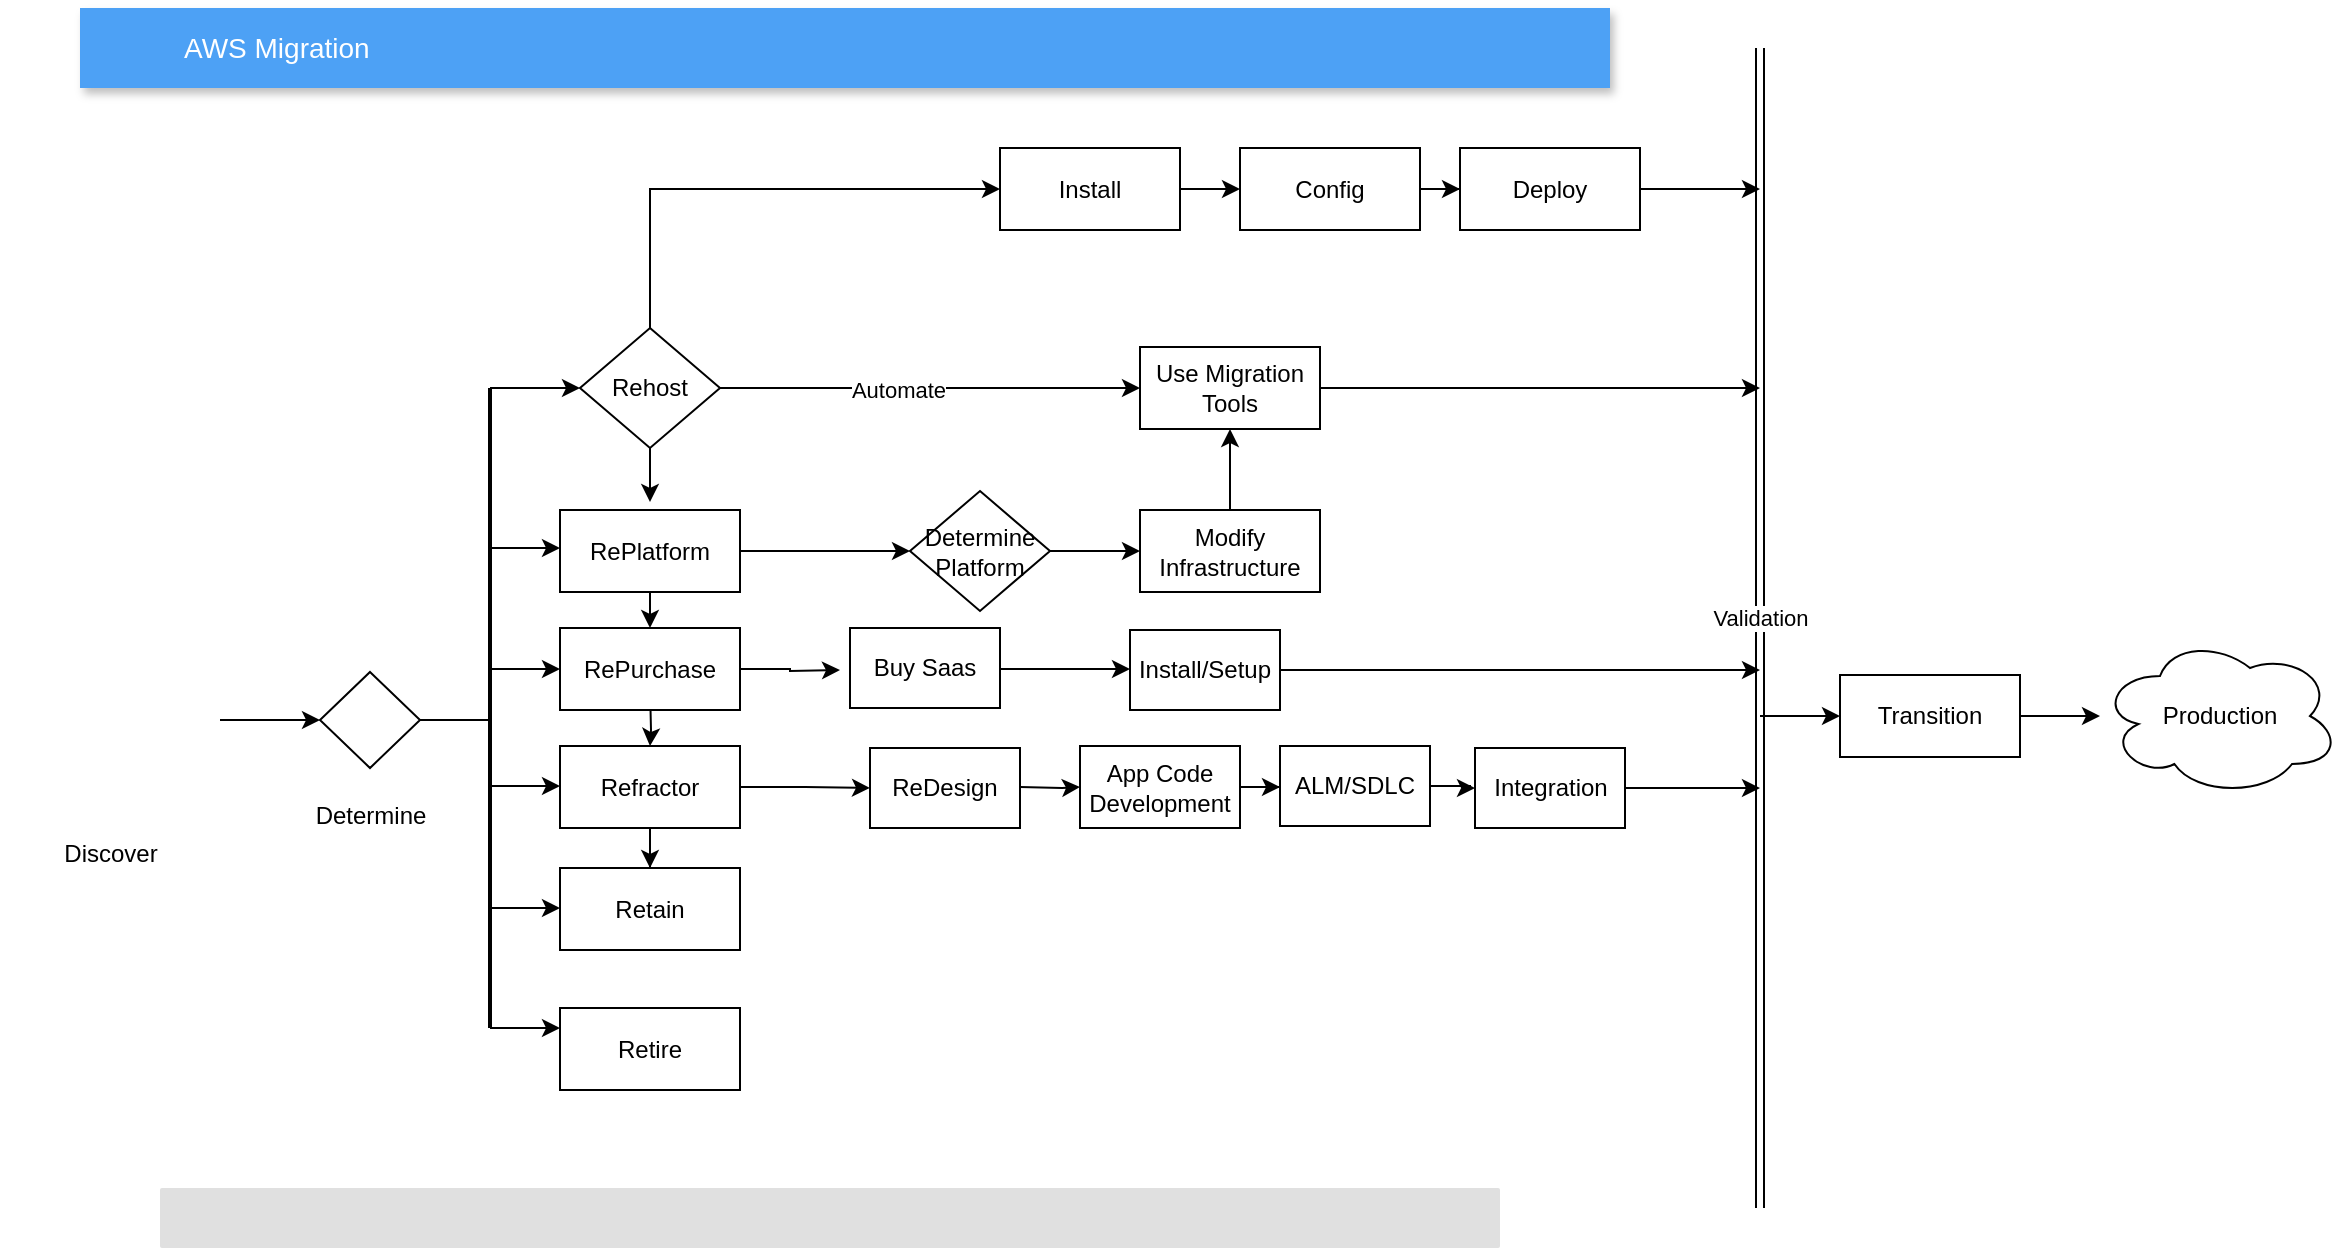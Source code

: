 <mxfile version="13.6.4" type="github">
  <diagram id="f106602c-feb2-e66a-4537-3a34d633f6aa" name="Page-1">
    <mxGraphModel dx="1635" dy="932" grid="1" gridSize="10" guides="1" tooltips="1" connect="1" arrows="1" fold="1" page="1" pageScale="1" pageWidth="1169" pageHeight="827" background="#ffffff" math="0" shadow="0">
      <root>
        <mxCell id="0" />
        <mxCell id="1" parent="0" />
        <mxCell id="2" value="AWS Migration" style="fillColor=#4DA1F5;strokeColor=none;shadow=1;gradientColor=none;fontSize=14;align=left;spacingLeft=50;fontColor=#ffffff;html=1;container=0;" parent="1" vertex="1">
          <mxGeometry x="100" y="130" width="765" height="40" as="geometry" />
        </mxCell>
        <mxCell id="16" value="" style="rounded=1;absoluteArcSize=1;arcSize=2;html=1;strokeColor=none;gradientColor=none;shadow=0;dashed=0;strokeColor=none;fontSize=12;fontColor=#9E9E9E;align=left;verticalAlign=top;spacing=10;spacingTop=-4;fillColor=#E0E0E0;container=0;" parent="1" vertex="1">
          <mxGeometry x="140" y="720" width="670" height="30" as="geometry" />
        </mxCell>
        <mxCell id="uDL85apKF1kNDx9Tvm0z-25" value="Discover" style="shape=image;html=1;verticalAlign=top;verticalLabelPosition=bottom;labelBackgroundColor=#ffffff;imageAspect=0;aspect=fixed;image=https://cdn2.iconfinder.com/data/icons/instagram-ui/48/jee-73-128.png;container=0;" vertex="1" parent="1">
          <mxGeometry x="60" y="429" width="110" height="110" as="geometry" />
        </mxCell>
        <mxCell id="uDL85apKF1kNDx9Tvm0z-26" value="" style="rhombus;whiteSpace=wrap;html=1;container=0;" vertex="1" parent="1">
          <mxGeometry x="220" y="462" width="50" height="48" as="geometry" />
        </mxCell>
        <mxCell id="uDL85apKF1kNDx9Tvm0z-28" value="" style="edgeStyle=orthogonalEdgeStyle;rounded=0;orthogonalLoop=1;jettySize=auto;html=1;" edge="1" parent="1" source="uDL85apKF1kNDx9Tvm0z-25" target="uDL85apKF1kNDx9Tvm0z-26">
          <mxGeometry relative="1" as="geometry">
            <Array as="points">
              <mxPoint x="180" y="486" />
              <mxPoint x="180" y="486" />
            </Array>
          </mxGeometry>
        </mxCell>
        <mxCell id="uDL85apKF1kNDx9Tvm0z-27" value="Determine" style="text;html=1;align=center;verticalAlign=middle;resizable=0;points=[];autosize=1;container=0;" vertex="1" parent="1">
          <mxGeometry x="210" y="524" width="70" height="20" as="geometry" />
        </mxCell>
        <mxCell id="uDL85apKF1kNDx9Tvm0z-31" value="" style="edgeStyle=orthogonalEdgeStyle;rounded=0;orthogonalLoop=1;jettySize=auto;html=1;" edge="1" parent="1" source="uDL85apKF1kNDx9Tvm0z-29">
          <mxGeometry relative="1" as="geometry">
            <mxPoint x="385" y="377" as="targetPoint" />
          </mxGeometry>
        </mxCell>
        <mxCell id="uDL85apKF1kNDx9Tvm0z-29" value="Rehost" style="rhombus;whiteSpace=wrap;html=1;container=0;" vertex="1" parent="1">
          <mxGeometry x="350" y="290" width="70" height="60" as="geometry" />
        </mxCell>
        <mxCell id="uDL85apKF1kNDx9Tvm0z-33" value="" style="edgeStyle=orthogonalEdgeStyle;rounded=0;orthogonalLoop=1;jettySize=auto;html=1;" edge="1" parent="1">
          <mxGeometry relative="1" as="geometry">
            <mxPoint x="385" y="410" as="sourcePoint" />
            <mxPoint x="385" y="440" as="targetPoint" />
          </mxGeometry>
        </mxCell>
        <mxCell id="uDL85apKF1kNDx9Tvm0z-35" value="" style="edgeStyle=orthogonalEdgeStyle;rounded=0;orthogonalLoop=1;jettySize=auto;html=1;" edge="1" parent="1" target="uDL85apKF1kNDx9Tvm0z-34">
          <mxGeometry relative="1" as="geometry">
            <mxPoint x="385" y="470" as="sourcePoint" />
          </mxGeometry>
        </mxCell>
        <mxCell id="uDL85apKF1kNDx9Tvm0z-34" value="Refractor" style="whiteSpace=wrap;html=1;container=0;" vertex="1" parent="1">
          <mxGeometry x="340" y="499" width="90" height="41" as="geometry" />
        </mxCell>
        <mxCell id="uDL85apKF1kNDx9Tvm0z-36" value="Retain" style="whiteSpace=wrap;html=1;container=0;" vertex="1" parent="1">
          <mxGeometry x="340" y="560" width="90" height="41" as="geometry" />
        </mxCell>
        <mxCell id="uDL85apKF1kNDx9Tvm0z-39" value="" style="edgeStyle=orthogonalEdgeStyle;rounded=0;orthogonalLoop=1;jettySize=auto;html=1;" edge="1" parent="1" source="uDL85apKF1kNDx9Tvm0z-34" target="uDL85apKF1kNDx9Tvm0z-36">
          <mxGeometry relative="1" as="geometry" />
        </mxCell>
        <mxCell id="uDL85apKF1kNDx9Tvm0z-83" style="edgeStyle=orthogonalEdgeStyle;rounded=0;orthogonalLoop=1;jettySize=auto;html=1;exitX=1;exitY=0.5;exitDx=0;exitDy=0;" edge="1" parent="1" source="uDL85apKF1kNDx9Tvm0z-37">
          <mxGeometry relative="1" as="geometry">
            <mxPoint x="480" y="461" as="targetPoint" />
          </mxGeometry>
        </mxCell>
        <mxCell id="uDL85apKF1kNDx9Tvm0z-37" value="RePurchase" style="whiteSpace=wrap;html=1;container=0;" vertex="1" parent="1">
          <mxGeometry x="340" y="440" width="90" height="41" as="geometry" />
        </mxCell>
        <mxCell id="uDL85apKF1kNDx9Tvm0z-46" value="" style="edgeStyle=orthogonalEdgeStyle;rounded=0;orthogonalLoop=1;jettySize=auto;html=1;" edge="1" parent="1" source="uDL85apKF1kNDx9Tvm0z-26" target="uDL85apKF1kNDx9Tvm0z-37">
          <mxGeometry relative="1" as="geometry" />
        </mxCell>
        <mxCell id="uDL85apKF1kNDx9Tvm0z-38" value="RePlatform" style="whiteSpace=wrap;html=1;container=0;" vertex="1" parent="1">
          <mxGeometry x="340" y="381" width="90" height="41" as="geometry" />
        </mxCell>
        <mxCell id="uDL85apKF1kNDx9Tvm0z-41" value="" style="line;strokeWidth=2;direction=south;html=1;container=0;" vertex="1" parent="1">
          <mxGeometry x="300" y="320" width="10" height="320" as="geometry" />
        </mxCell>
        <mxCell id="uDL85apKF1kNDx9Tvm0z-45" value="" style="endArrow=classic;html=1;exitX=0;exitY=0.5;exitDx=0;exitDy=0;exitPerimeter=0;entryX=0;entryY=0.5;entryDx=0;entryDy=0;" edge="1" parent="1" source="uDL85apKF1kNDx9Tvm0z-41" target="uDL85apKF1kNDx9Tvm0z-29">
          <mxGeometry width="50" height="50" relative="1" as="geometry">
            <mxPoint x="470" y="430" as="sourcePoint" />
            <mxPoint x="520" y="380" as="targetPoint" />
          </mxGeometry>
        </mxCell>
        <mxCell id="uDL85apKF1kNDx9Tvm0z-47" value="" style="endArrow=classic;html=1;exitX=0.25;exitY=0.5;exitDx=0;exitDy=0;exitPerimeter=0;" edge="1" parent="1" source="uDL85apKF1kNDx9Tvm0z-41">
          <mxGeometry width="50" height="50" relative="1" as="geometry">
            <mxPoint x="470" y="430" as="sourcePoint" />
            <mxPoint x="340" y="400" as="targetPoint" />
          </mxGeometry>
        </mxCell>
        <mxCell id="uDL85apKF1kNDx9Tvm0z-48" value="Retire" style="whiteSpace=wrap;html=1;container=0;" vertex="1" parent="1">
          <mxGeometry x="340" y="630" width="90" height="41" as="geometry" />
        </mxCell>
        <mxCell id="uDL85apKF1kNDx9Tvm0z-105" style="edgeStyle=orthogonalEdgeStyle;rounded=0;orthogonalLoop=1;jettySize=auto;html=1;exitX=1;exitY=0.5;exitDx=0;exitDy=0;exitPerimeter=0;entryX=0;entryY=0.25;entryDx=0;entryDy=0;" edge="1" parent="1" source="uDL85apKF1kNDx9Tvm0z-41" target="uDL85apKF1kNDx9Tvm0z-48">
          <mxGeometry relative="1" as="geometry" />
        </mxCell>
        <mxCell id="uDL85apKF1kNDx9Tvm0z-49" value="" style="endArrow=classic;html=1;exitX=0.25;exitY=0.5;exitDx=0;exitDy=0;exitPerimeter=0;" edge="1" parent="1">
          <mxGeometry width="50" height="50" relative="1" as="geometry">
            <mxPoint x="305" y="519" as="sourcePoint" />
            <mxPoint x="340" y="519" as="targetPoint" />
          </mxGeometry>
        </mxCell>
        <mxCell id="uDL85apKF1kNDx9Tvm0z-50" value="" style="endArrow=classic;html=1;" edge="1" parent="1">
          <mxGeometry width="50" height="50" relative="1" as="geometry">
            <mxPoint x="305" y="580" as="sourcePoint" />
            <mxPoint x="340" y="580" as="targetPoint" />
          </mxGeometry>
        </mxCell>
        <mxCell id="uDL85apKF1kNDx9Tvm0z-53" value="Determine Platform" style="rhombus;whiteSpace=wrap;html=1;container=0;" vertex="1" parent="1">
          <mxGeometry x="515" y="371.5" width="70" height="60" as="geometry" />
        </mxCell>
        <mxCell id="uDL85apKF1kNDx9Tvm0z-56" value="" style="edgeStyle=orthogonalEdgeStyle;rounded=0;orthogonalLoop=1;jettySize=auto;html=1;" edge="1" parent="1" source="uDL85apKF1kNDx9Tvm0z-38" target="uDL85apKF1kNDx9Tvm0z-53">
          <mxGeometry relative="1" as="geometry" />
        </mxCell>
        <mxCell id="uDL85apKF1kNDx9Tvm0z-54" value="Modify Infrastructure" style="whiteSpace=wrap;html=1;container=0;" vertex="1" parent="1">
          <mxGeometry x="630" y="381" width="90" height="41" as="geometry" />
        </mxCell>
        <mxCell id="uDL85apKF1kNDx9Tvm0z-55" value="" style="edgeStyle=orthogonalEdgeStyle;rounded=0;orthogonalLoop=1;jettySize=auto;html=1;" edge="1" parent="1" source="uDL85apKF1kNDx9Tvm0z-53" target="uDL85apKF1kNDx9Tvm0z-54">
          <mxGeometry relative="1" as="geometry" />
        </mxCell>
        <mxCell id="uDL85apKF1kNDx9Tvm0z-78" style="edgeStyle=orthogonalEdgeStyle;rounded=0;orthogonalLoop=1;jettySize=auto;html=1;" edge="1" parent="1" source="uDL85apKF1kNDx9Tvm0z-57">
          <mxGeometry relative="1" as="geometry">
            <mxPoint x="940" y="320" as="targetPoint" />
          </mxGeometry>
        </mxCell>
        <mxCell id="uDL85apKF1kNDx9Tvm0z-57" value="Use Migration Tools" style="whiteSpace=wrap;html=1;container=0;" vertex="1" parent="1">
          <mxGeometry x="630" y="299.5" width="90" height="41" as="geometry" />
        </mxCell>
        <mxCell id="uDL85apKF1kNDx9Tvm0z-58" style="edgeStyle=orthogonalEdgeStyle;rounded=0;orthogonalLoop=1;jettySize=auto;html=1;entryX=0;entryY=0.5;entryDx=0;entryDy=0;" edge="1" parent="1" source="uDL85apKF1kNDx9Tvm0z-29" target="uDL85apKF1kNDx9Tvm0z-57">
          <mxGeometry relative="1" as="geometry" />
        </mxCell>
        <mxCell id="uDL85apKF1kNDx9Tvm0z-59" value="Automate" style="edgeLabel;html=1;align=center;verticalAlign=middle;resizable=0;points=[];container=0;" vertex="1" connectable="0" parent="uDL85apKF1kNDx9Tvm0z-58">
          <mxGeometry x="-0.152" y="-1" relative="1" as="geometry">
            <mxPoint as="offset" />
          </mxGeometry>
        </mxCell>
        <mxCell id="uDL85apKF1kNDx9Tvm0z-80" style="edgeStyle=orthogonalEdgeStyle;rounded=0;orthogonalLoop=1;jettySize=auto;html=1;exitX=0.5;exitY=0;exitDx=0;exitDy=0;entryX=0.5;entryY=1;entryDx=0;entryDy=0;" edge="1" parent="1" source="uDL85apKF1kNDx9Tvm0z-54" target="uDL85apKF1kNDx9Tvm0z-57">
          <mxGeometry relative="1" as="geometry" />
        </mxCell>
        <mxCell id="uDL85apKF1kNDx9Tvm0z-60" value="Config" style="whiteSpace=wrap;html=1;container=0;" vertex="1" parent="1">
          <mxGeometry x="680" y="200" width="90" height="41" as="geometry" />
        </mxCell>
        <mxCell id="uDL85apKF1kNDx9Tvm0z-64" value="" style="edgeStyle=orthogonalEdgeStyle;rounded=0;orthogonalLoop=1;jettySize=auto;html=1;" edge="1" parent="1" source="uDL85apKF1kNDx9Tvm0z-61" target="uDL85apKF1kNDx9Tvm0z-60">
          <mxGeometry relative="1" as="geometry" />
        </mxCell>
        <mxCell id="uDL85apKF1kNDx9Tvm0z-61" value="Install" style="whiteSpace=wrap;html=1;container=0;" vertex="1" parent="1">
          <mxGeometry x="560" y="200" width="90" height="41" as="geometry" />
        </mxCell>
        <mxCell id="uDL85apKF1kNDx9Tvm0z-63" style="edgeStyle=orthogonalEdgeStyle;rounded=0;orthogonalLoop=1;jettySize=auto;html=1;entryX=0;entryY=0.5;entryDx=0;entryDy=0;" edge="1" parent="1" source="uDL85apKF1kNDx9Tvm0z-29" target="uDL85apKF1kNDx9Tvm0z-61">
          <mxGeometry relative="1" as="geometry">
            <Array as="points">
              <mxPoint x="385" y="221" />
            </Array>
          </mxGeometry>
        </mxCell>
        <mxCell id="uDL85apKF1kNDx9Tvm0z-79" style="edgeStyle=orthogonalEdgeStyle;rounded=0;orthogonalLoop=1;jettySize=auto;html=1;" edge="1" parent="1" source="uDL85apKF1kNDx9Tvm0z-62">
          <mxGeometry relative="1" as="geometry">
            <mxPoint x="940" y="220.5" as="targetPoint" />
          </mxGeometry>
        </mxCell>
        <mxCell id="uDL85apKF1kNDx9Tvm0z-62" value="Deploy" style="whiteSpace=wrap;html=1;container=0;" vertex="1" parent="1">
          <mxGeometry x="790" y="200" width="90" height="41" as="geometry" />
        </mxCell>
        <mxCell id="uDL85apKF1kNDx9Tvm0z-65" value="" style="edgeStyle=orthogonalEdgeStyle;rounded=0;orthogonalLoop=1;jettySize=auto;html=1;" edge="1" parent="1" source="uDL85apKF1kNDx9Tvm0z-60" target="uDL85apKF1kNDx9Tvm0z-62">
          <mxGeometry relative="1" as="geometry" />
        </mxCell>
        <mxCell id="uDL85apKF1kNDx9Tvm0z-71" value="" style="shape=link;html=1;" edge="1" parent="1">
          <mxGeometry width="100" relative="1" as="geometry">
            <mxPoint x="940" y="150" as="sourcePoint" />
            <mxPoint x="940" y="730" as="targetPoint" />
            <Array as="points">
              <mxPoint x="940" y="300.5" />
            </Array>
          </mxGeometry>
        </mxCell>
        <mxCell id="uDL85apKF1kNDx9Tvm0z-72" value="Validation" style="edgeLabel;html=1;align=center;verticalAlign=middle;resizable=0;points=[];container=0;" vertex="1" connectable="0" parent="uDL85apKF1kNDx9Tvm0z-71">
          <mxGeometry x="-0.423" y="-1" relative="1" as="geometry">
            <mxPoint x="1" y="117" as="offset" />
          </mxGeometry>
        </mxCell>
        <mxCell id="uDL85apKF1kNDx9Tvm0z-73" value="Transition" style="whiteSpace=wrap;html=1;container=0;" vertex="1" parent="1">
          <mxGeometry x="980" y="463.5" width="90" height="41" as="geometry" />
        </mxCell>
        <mxCell id="uDL85apKF1kNDx9Tvm0z-74" value="Production" style="ellipse;shape=cloud;whiteSpace=wrap;html=1;container=0;" vertex="1" parent="1">
          <mxGeometry x="1110" y="444" width="120" height="80" as="geometry" />
        </mxCell>
        <mxCell id="uDL85apKF1kNDx9Tvm0z-75" value="" style="edgeStyle=orthogonalEdgeStyle;rounded=0;orthogonalLoop=1;jettySize=auto;html=1;" edge="1" parent="1" source="uDL85apKF1kNDx9Tvm0z-73" target="uDL85apKF1kNDx9Tvm0z-74">
          <mxGeometry relative="1" as="geometry" />
        </mxCell>
        <mxCell id="uDL85apKF1kNDx9Tvm0z-76" value="ReDesign" style="whiteSpace=wrap;html=1;container=0;" vertex="1" parent="1">
          <mxGeometry x="495" y="500" width="75" height="40" as="geometry" />
        </mxCell>
        <mxCell id="uDL85apKF1kNDx9Tvm0z-84" value="Buy Saas" style="whiteSpace=wrap;html=1;container=0;" vertex="1" parent="1">
          <mxGeometry x="485" y="440" width="75" height="40" as="geometry" />
        </mxCell>
        <mxCell id="uDL85apKF1kNDx9Tvm0z-87" value="" style="edgeStyle=orthogonalEdgeStyle;rounded=0;orthogonalLoop=1;jettySize=auto;html=1;" edge="1" parent="1" target="uDL85apKF1kNDx9Tvm0z-88">
          <mxGeometry relative="1" as="geometry">
            <mxPoint x="560" y="460.5" as="sourcePoint" />
          </mxGeometry>
        </mxCell>
        <mxCell id="uDL85apKF1kNDx9Tvm0z-89" style="edgeStyle=orthogonalEdgeStyle;rounded=0;orthogonalLoop=1;jettySize=auto;html=1;" edge="1" parent="1" source="uDL85apKF1kNDx9Tvm0z-88">
          <mxGeometry relative="1" as="geometry">
            <mxPoint x="940" y="461" as="targetPoint" />
          </mxGeometry>
        </mxCell>
        <mxCell id="uDL85apKF1kNDx9Tvm0z-88" value="Install/Setup" style="whiteSpace=wrap;html=1;container=0;" vertex="1" parent="1">
          <mxGeometry x="625" y="441" width="75" height="40" as="geometry" />
        </mxCell>
        <mxCell id="uDL85apKF1kNDx9Tvm0z-93" value="" style="edgeStyle=orthogonalEdgeStyle;rounded=0;orthogonalLoop=1;jettySize=auto;html=1;" edge="1" parent="1" target="uDL85apKF1kNDx9Tvm0z-94">
          <mxGeometry relative="1" as="geometry">
            <mxPoint x="570" y="519.5" as="sourcePoint" />
          </mxGeometry>
        </mxCell>
        <mxCell id="uDL85apKF1kNDx9Tvm0z-94" value="App Code Development" style="whiteSpace=wrap;html=1;container=0;" vertex="1" parent="1">
          <mxGeometry x="600" y="499" width="80" height="41" as="geometry" />
        </mxCell>
        <mxCell id="uDL85apKF1kNDx9Tvm0z-95" value="" style="edgeStyle=orthogonalEdgeStyle;rounded=0;orthogonalLoop=1;jettySize=auto;html=1;" edge="1" parent="1" target="uDL85apKF1kNDx9Tvm0z-96">
          <mxGeometry relative="1" as="geometry">
            <mxPoint x="710" y="519.5" as="sourcePoint" />
            <Array as="points">
              <mxPoint x="680" y="520" />
              <mxPoint x="680" y="520" />
            </Array>
          </mxGeometry>
        </mxCell>
        <mxCell id="uDL85apKF1kNDx9Tvm0z-96" value="ALM/SDLC" style="whiteSpace=wrap;html=1;container=0;" vertex="1" parent="1">
          <mxGeometry x="700" y="499" width="75" height="40" as="geometry" />
        </mxCell>
        <mxCell id="uDL85apKF1kNDx9Tvm0z-77" value="" style="edgeStyle=orthogonalEdgeStyle;rounded=0;orthogonalLoop=1;jettySize=auto;html=1;" edge="1" parent="1" source="uDL85apKF1kNDx9Tvm0z-34" target="uDL85apKF1kNDx9Tvm0z-76">
          <mxGeometry relative="1" as="geometry" />
        </mxCell>
        <mxCell id="uDL85apKF1kNDx9Tvm0z-102" style="edgeStyle=orthogonalEdgeStyle;rounded=0;orthogonalLoop=1;jettySize=auto;html=1;" edge="1" parent="1" source="uDL85apKF1kNDx9Tvm0z-100">
          <mxGeometry relative="1" as="geometry">
            <mxPoint x="940" y="520" as="targetPoint" />
          </mxGeometry>
        </mxCell>
        <mxCell id="uDL85apKF1kNDx9Tvm0z-100" value="Integration" style="whiteSpace=wrap;html=1;container=0;" vertex="1" parent="1">
          <mxGeometry x="797.5" y="500" width="75" height="40" as="geometry" />
        </mxCell>
        <mxCell id="uDL85apKF1kNDx9Tvm0z-103" style="edgeStyle=orthogonalEdgeStyle;rounded=0;orthogonalLoop=1;jettySize=auto;html=1;entryX=0;entryY=0.5;entryDx=0;entryDy=0;" edge="1" parent="1" source="uDL85apKF1kNDx9Tvm0z-96" target="uDL85apKF1kNDx9Tvm0z-100">
          <mxGeometry relative="1" as="geometry" />
        </mxCell>
        <mxCell id="uDL85apKF1kNDx9Tvm0z-107" value="" style="endArrow=classic;html=1;entryX=0;entryY=0.5;entryDx=0;entryDy=0;" edge="1" parent="1" target="uDL85apKF1kNDx9Tvm0z-73">
          <mxGeometry width="50" height="50" relative="1" as="geometry">
            <mxPoint x="940" y="484" as="sourcePoint" />
            <mxPoint x="680" y="510" as="targetPoint" />
          </mxGeometry>
        </mxCell>
      </root>
    </mxGraphModel>
  </diagram>
</mxfile>
